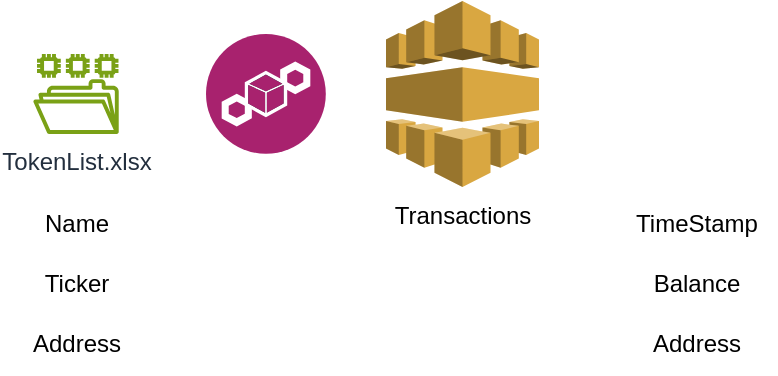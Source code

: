 <mxfile version="26.2.3">
  <diagram name="Page-1" id="0rLCD4LqPRxdOTXG5Csb">
    <mxGraphModel dx="1428" dy="785" grid="1" gridSize="10" guides="1" tooltips="1" connect="1" arrows="1" fold="1" page="1" pageScale="1" pageWidth="850" pageHeight="1100" math="0" shadow="0">
      <root>
        <mxCell id="0" />
        <mxCell id="1" parent="0" />
        <mxCell id="IQ1qnnaZ-MuqkBmPIG6Y-1" value="TokenList.xlsx" style="sketch=0;outlineConnect=0;fontColor=#232F3E;gradientColor=none;fillColor=#7AA116;strokeColor=none;dashed=0;verticalLabelPosition=bottom;verticalAlign=top;align=center;html=1;fontSize=12;fontStyle=0;aspect=fixed;pointerEvents=1;shape=mxgraph.aws4.file_system;" vertex="1" parent="1">
          <mxGeometry x="53.63" y="50" width="42.74" height="40" as="geometry" />
        </mxCell>
        <mxCell id="IQ1qnnaZ-MuqkBmPIG6Y-25" value="Name" style="text;html=1;align=center;verticalAlign=middle;resizable=0;points=[];autosize=1;strokeColor=none;fillColor=none;" vertex="1" parent="1">
          <mxGeometry x="45" y="120" width="60" height="30" as="geometry" />
        </mxCell>
        <mxCell id="IQ1qnnaZ-MuqkBmPIG6Y-26" value="Ticker" style="text;html=1;align=center;verticalAlign=middle;resizable=0;points=[];autosize=1;strokeColor=none;fillColor=none;" vertex="1" parent="1">
          <mxGeometry x="45" y="150" width="60" height="30" as="geometry" />
        </mxCell>
        <mxCell id="IQ1qnnaZ-MuqkBmPIG6Y-27" value="Address" style="text;html=1;align=center;verticalAlign=middle;resizable=0;points=[];autosize=1;strokeColor=none;fillColor=none;" vertex="1" parent="1">
          <mxGeometry x="40" y="180" width="70" height="30" as="geometry" />
        </mxCell>
        <mxCell id="IQ1qnnaZ-MuqkBmPIG6Y-28" value="" style="image;aspect=fixed;perimeter=ellipsePerimeter;html=1;align=center;shadow=0;dashed=0;fontColor=#4277BB;labelBackgroundColor=default;fontSize=12;spacingTop=3;image=img/lib/ibm/blockchain/blockchain.svg;" vertex="1" parent="1">
          <mxGeometry x="140" y="40" width="60" height="60" as="geometry" />
        </mxCell>
        <mxCell id="IQ1qnnaZ-MuqkBmPIG6Y-29" value="Transactions" style="outlineConnect=0;dashed=0;verticalLabelPosition=bottom;verticalAlign=top;align=center;html=1;shape=mxgraph.aws3.elastic_transcoder;fillColor=#D9A741;gradientColor=none;" vertex="1" parent="1">
          <mxGeometry x="230" y="23.5" width="76.5" height="93" as="geometry" />
        </mxCell>
        <mxCell id="IQ1qnnaZ-MuqkBmPIG6Y-31" value="TimeStamp" style="text;html=1;align=center;verticalAlign=middle;resizable=0;points=[];autosize=1;strokeColor=none;fillColor=none;" vertex="1" parent="1">
          <mxGeometry x="345" y="120" width="80" height="30" as="geometry" />
        </mxCell>
        <mxCell id="IQ1qnnaZ-MuqkBmPIG6Y-32" value="Balance" style="text;html=1;align=center;verticalAlign=middle;resizable=0;points=[];autosize=1;strokeColor=none;fillColor=none;" vertex="1" parent="1">
          <mxGeometry x="350" y="150" width="70" height="30" as="geometry" />
        </mxCell>
        <mxCell id="IQ1qnnaZ-MuqkBmPIG6Y-33" value="Address" style="text;html=1;align=center;verticalAlign=middle;resizable=0;points=[];autosize=1;strokeColor=none;fillColor=none;" vertex="1" parent="1">
          <mxGeometry x="350" y="180" width="70" height="30" as="geometry" />
        </mxCell>
      </root>
    </mxGraphModel>
  </diagram>
</mxfile>
